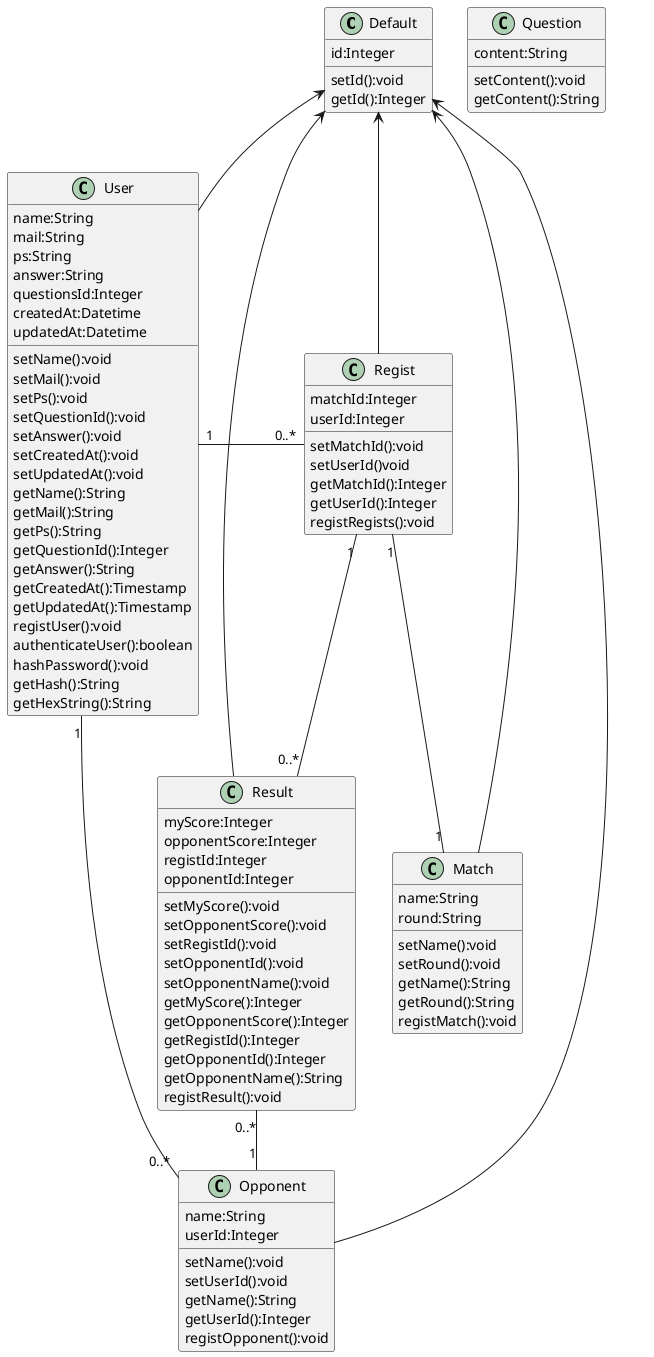 @startuml

class Default{
    id:Integer

    setId():void
    getId():Integer
}

class User{
    name:String
    mail:String
    ps:String
    answer:String
    questionsId:Integer
    createdAt:Datetime
    updatedAt:Datetime

    setName():void
    setMail():void
    setPs():void
    setQuestionId():void
    setAnswer():void
    setCreatedAt():void
    setUpdatedAt():void
    getName():String
    getMail():String
    getPs():String
    getQuestionId():Integer
    getAnswer():String
    getCreatedAt():Timestamp
    getUpdatedAt():Timestamp
    registUser():void
    authenticateUser():boolean
    hashPassword():void
    getHash():String
    getHexString():String
}

class Result{
    myScore:Integer
    opponentScore:Integer
    registId:Integer
    opponentId:Integer

    setMyScore():void
    setOpponentScore():void
    setRegistId():void
    setOpponentId():void
    setOpponentName():void
    getMyScore():Integer
    getOpponentScore():Integer
    getRegistId():Integer
    getOpponentId():Integer
    getOpponentName():String
    registResult():void
}

class Match{
    name:String
    round:String

    setName():void
    setRound():void
    getName():String
    getRound():String
    registMatch():void
}

class Opponent{
   name:String
   userId:Integer

   setName():void
   setUserId():void
   getName():String
   getUserId():Integer
   registOpponent():void
}

class Regist{
    matchId:Integer
    userId:Integer

    setMatchId():void
    setUserId()void
    getMatchId():Integer
    getUserId():Integer
    registRegists():void
}

class Question{
    content:String

    setContent():void
    getContent():String
}

User"1" -- "0..*"Opponent
User"1" -ri- "0..*"Regist
Regist"1" -- "1"Match
Regist"1" -- "0..*"Result
Result"0..*" -- "1"Opponent
Default <-- User
Default <-- Result
Default <-- Match
Default <-- Opponent
Default <-- Regist

@enduml
